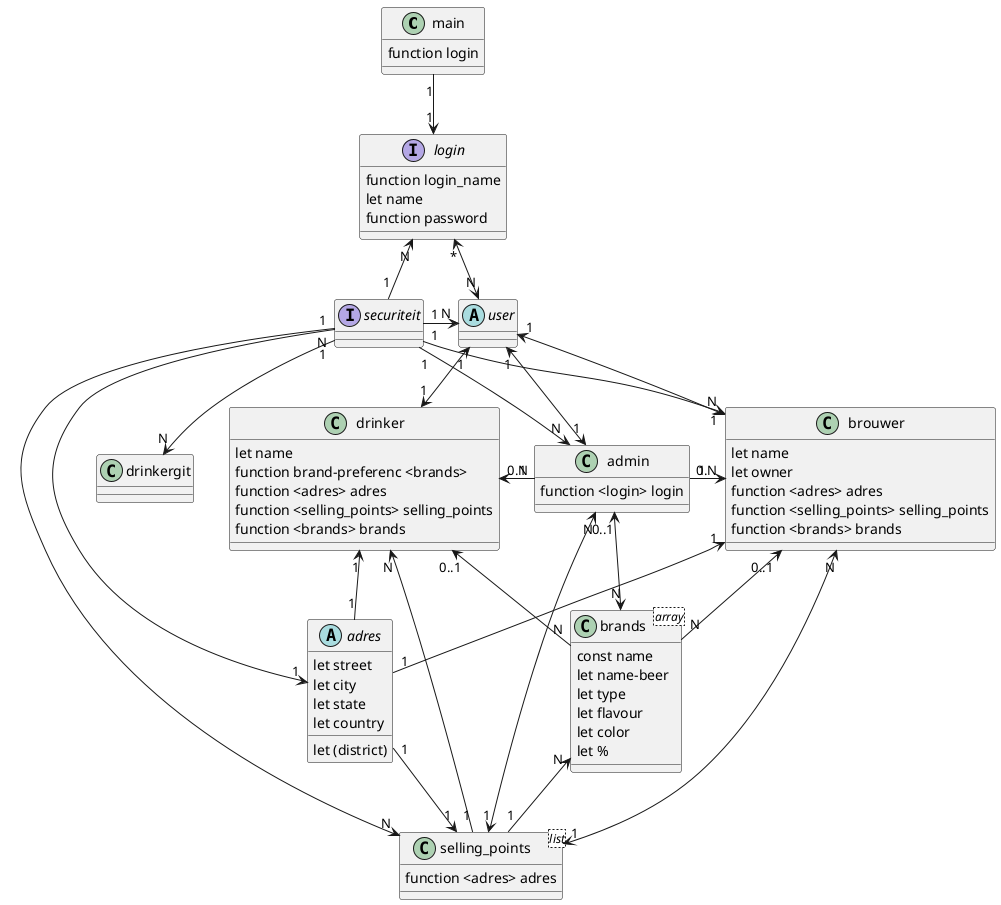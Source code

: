 @startuml
class main{
function login
}
'security
interface login {
function login_name
let name
function password
}

abstract class user {
}

class admin {
function <login> login
}

interface securiteit {

}
'users
class brouwer {
let name
let owner
function <adres> adres
function <selling_points> selling_points
function <brands> brands
}

class drinker {
let name
function brand-preferenc <brands>
function <adres> adres
function <selling_points> selling_points
function <brands> brands

}

class selling_points <list> {
function <adres> adres
}

class brands <array> {
const name
let name-beer
let type
let flavour
let color
let %
}
'data
abstract class adres {
let street
let city
let state
let country
let (district)

}

'links
main "1" --> "1" login

user "1" <-D-> "1" brouwer
user "1" <-D-> "1" drinker
user "1" <-D-> "1" admin
login "*" <-D-> "N" user

securiteit "1" --> "N" brouwer
securiteit "1" --> "N" drinkergit
securiteit "1" --> "N" admin
securiteit "1" -R-> "N" user
securiteit "1" -U-> "N" login
securiteit "1" --> "N" selling_points

selling_points "1" <-u-> "N" brouwer
selling_points "1" -u-> "N" drinker
selling_points "1" <-u-> "N" admin
selling_points "1" -u-> "N" brands

brands "N" -U-> "0..1" brouwer
brands "N" -U-> "0..1" drinker
brands "N" <-U-> "0..1" admin

admin "1" -L-> "0.N" drinker
admin "1" -R-> "0.N" brouwer

adres "1" -U-> "1" brouwer
adres "1" -U-> "1" drinker
adres "1" --> "1" selling_points
adres "1" <-U- "N" securiteit




@enduml

